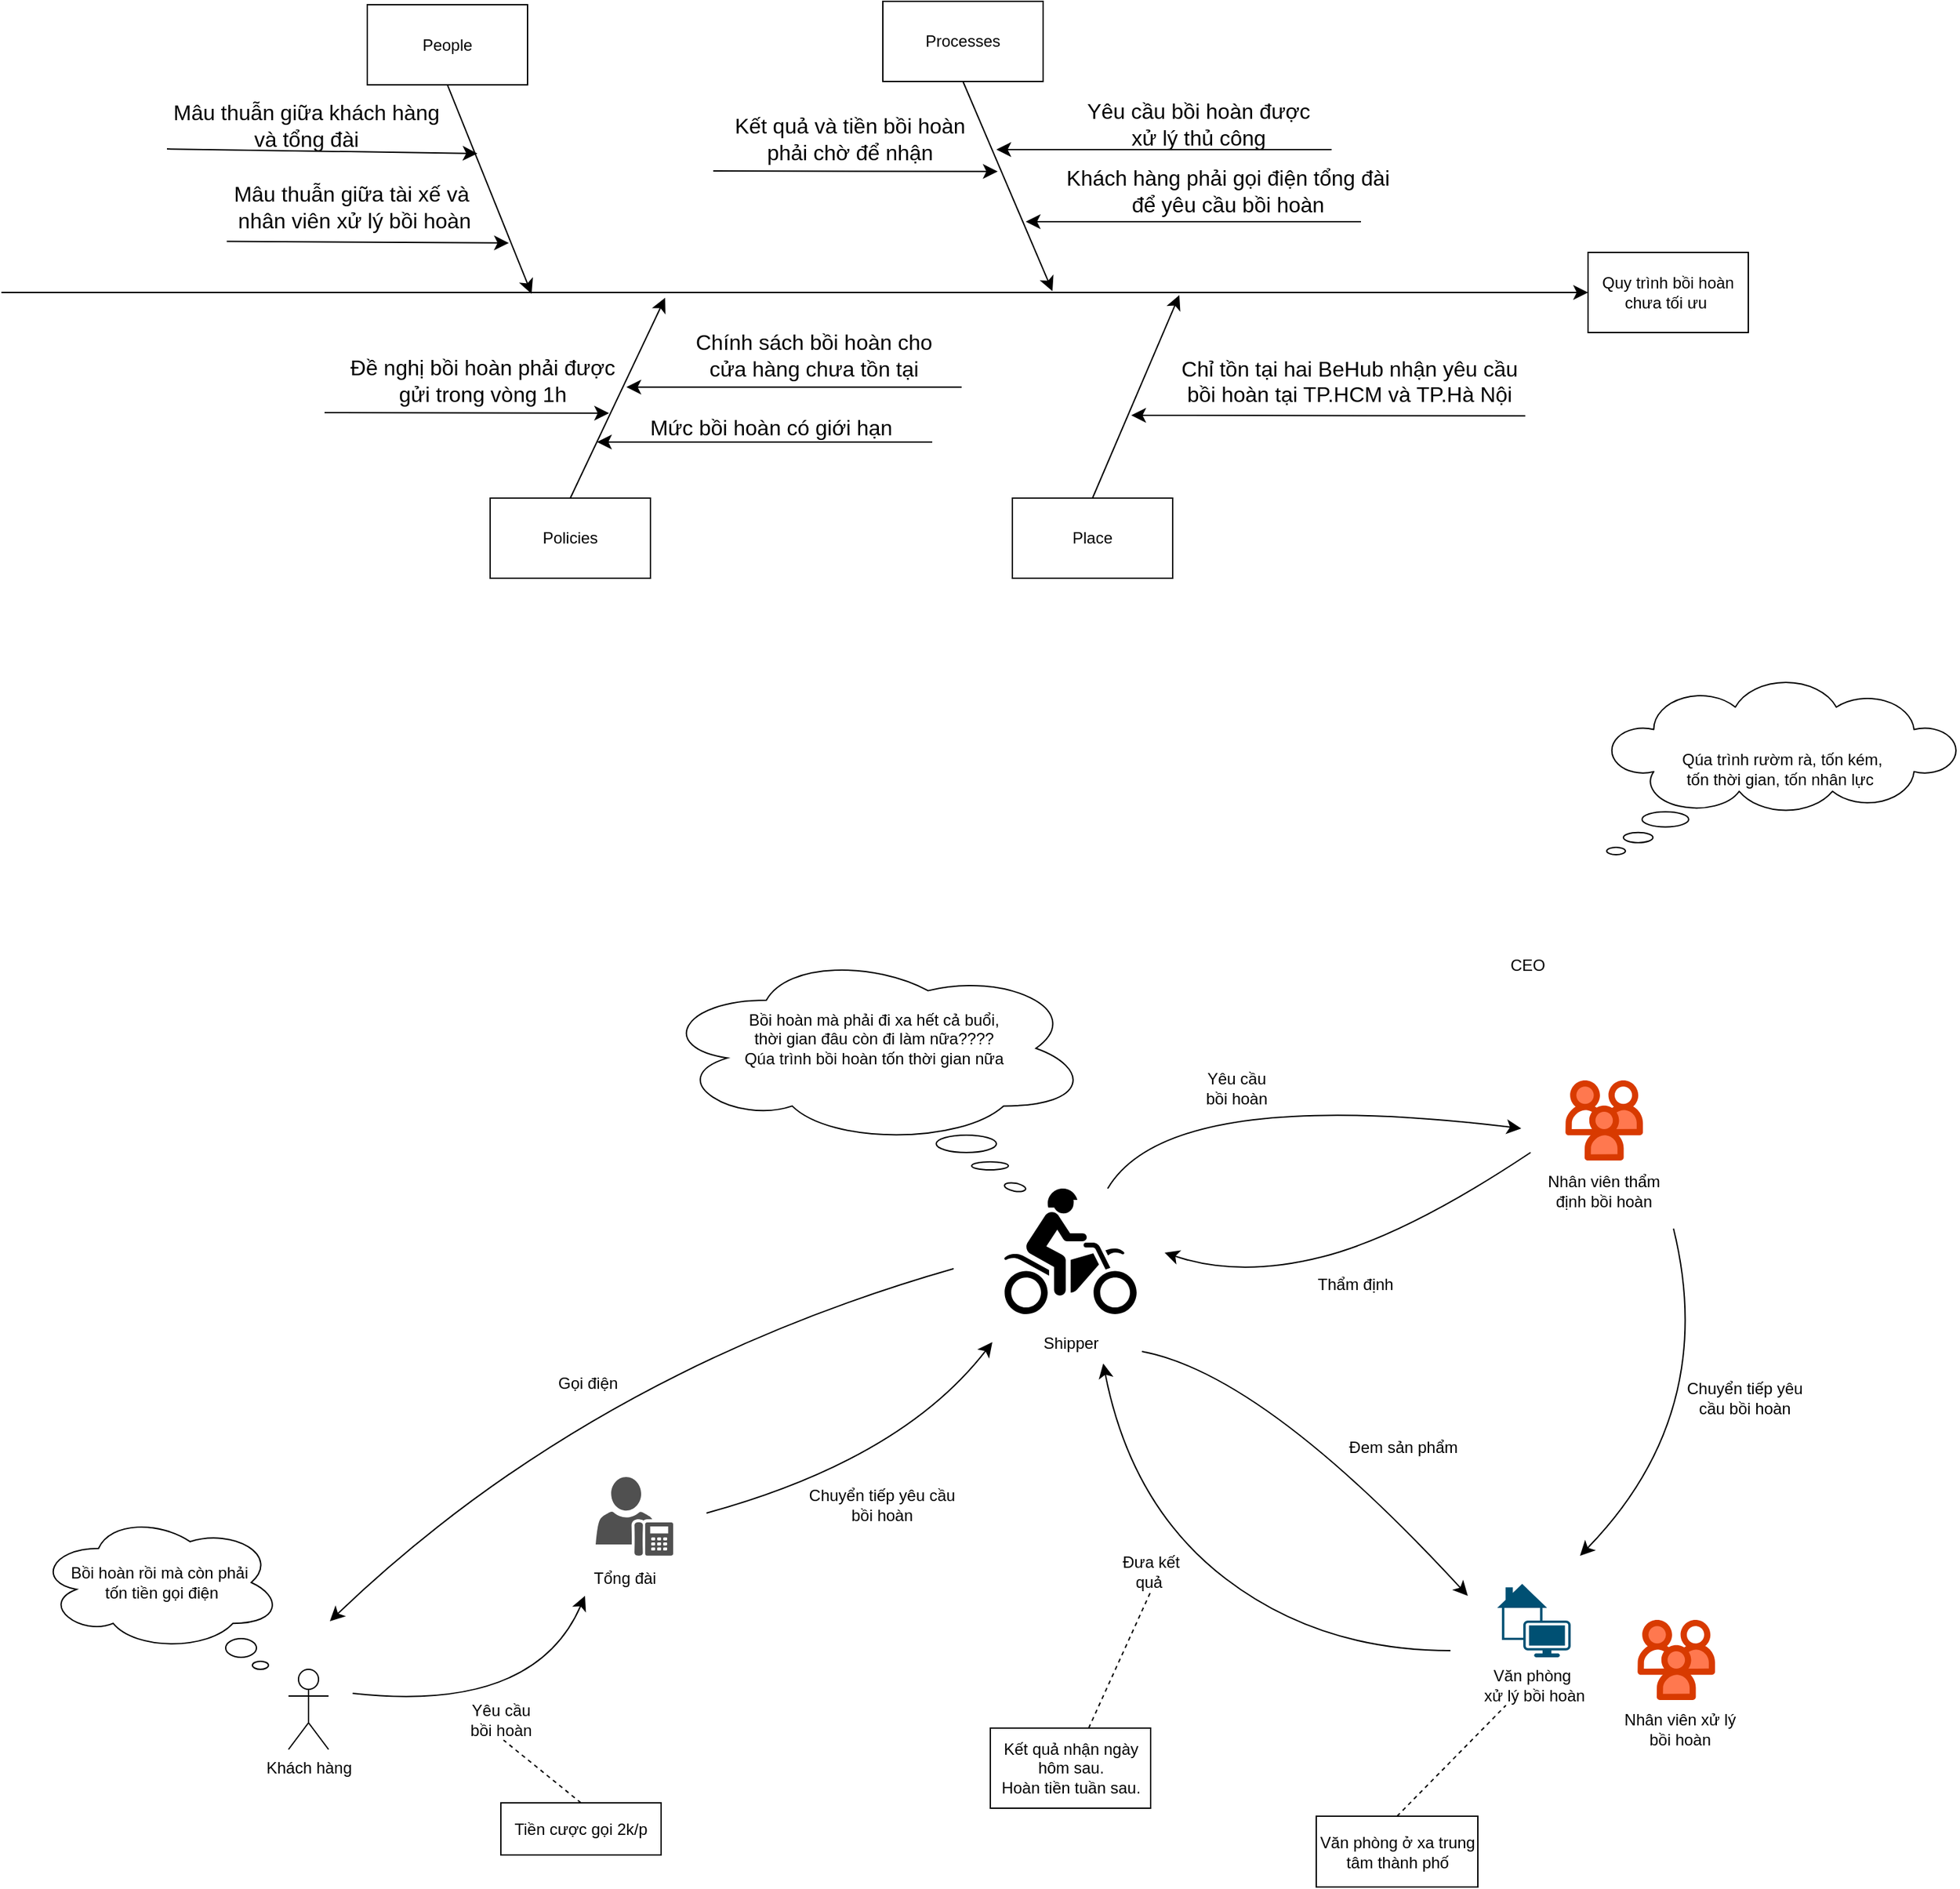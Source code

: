 <mxfile version="26.1.3">
  <diagram name="Page-1" id="skMmWQSyblpexci2RbYU">
    <mxGraphModel dx="3253" dy="1473" grid="0" gridSize="10" guides="1" tooltips="1" connect="1" arrows="1" fold="1" page="0" pageScale="1" pageWidth="850" pageHeight="1100" math="0" shadow="0">
      <root>
        <mxCell id="0" />
        <mxCell id="1" parent="0" />
        <mxCell id="IP3LngXVH1wphO-wjGAb-1" value="Quy trình bồi hoàn chưa tối ưu&amp;nbsp;" style="rounded=0;whiteSpace=wrap;html=1;" parent="1" vertex="1">
          <mxGeometry x="588" y="207" width="120" height="60" as="geometry" />
        </mxCell>
        <mxCell id="IP3LngXVH1wphO-wjGAb-5" value="" style="endArrow=classic;html=1;rounded=0;fontSize=12;startSize=8;endSize=8;curved=1;exitX=1;exitY=0.5;exitDx=0;exitDy=0;" parent="1" target="IP3LngXVH1wphO-wjGAb-1" edge="1">
          <mxGeometry width="50" height="50" relative="1" as="geometry">
            <mxPoint x="-600" y="237" as="sourcePoint" />
            <mxPoint x="-24" y="104" as="targetPoint" />
            <Array as="points">
              <mxPoint x="-79" y="237" />
            </Array>
          </mxGeometry>
        </mxCell>
        <mxCell id="IP3LngXVH1wphO-wjGAb-6" value="Place" style="rounded=0;whiteSpace=wrap;html=1;" parent="1" vertex="1">
          <mxGeometry x="157" y="391" width="120" height="60" as="geometry" />
        </mxCell>
        <mxCell id="IP3LngXVH1wphO-wjGAb-7" value="People" style="rounded=0;whiteSpace=wrap;html=1;" parent="1" vertex="1">
          <mxGeometry x="-326" y="21.54" width="120" height="60" as="geometry" />
        </mxCell>
        <mxCell id="IP3LngXVH1wphO-wjGAb-8" value="Processes" style="rounded=0;whiteSpace=wrap;html=1;" parent="1" vertex="1">
          <mxGeometry x="60" y="19" width="120" height="60" as="geometry" />
        </mxCell>
        <mxCell id="IP3LngXVH1wphO-wjGAb-9" value="Policies" style="rounded=0;whiteSpace=wrap;html=1;" parent="1" vertex="1">
          <mxGeometry x="-234" y="391" width="120" height="60" as="geometry" />
        </mxCell>
        <mxCell id="IP3LngXVH1wphO-wjGAb-10" value="" style="endArrow=classic;html=1;rounded=0;fontSize=12;startSize=8;endSize=8;curved=1;exitX=0.5;exitY=1;exitDx=0;exitDy=0;" parent="1" source="IP3LngXVH1wphO-wjGAb-8" edge="1">
          <mxGeometry width="50" height="50" relative="1" as="geometry">
            <mxPoint x="335" y="122" as="sourcePoint" />
            <mxPoint x="187" y="236" as="targetPoint" />
          </mxGeometry>
        </mxCell>
        <mxCell id="IP3LngXVH1wphO-wjGAb-11" value="" style="endArrow=classic;html=1;rounded=0;fontSize=12;startSize=8;endSize=8;curved=1;" parent="1" edge="1">
          <mxGeometry width="50" height="50" relative="1" as="geometry">
            <mxPoint x="396" y="130" as="sourcePoint" />
            <mxPoint x="145" y="130" as="targetPoint" />
          </mxGeometry>
        </mxCell>
        <mxCell id="IP3LngXVH1wphO-wjGAb-12" value="Yêu cầu bồi hoàn được&lt;br&gt;xử lý thủ công" style="text;html=1;align=center;verticalAlign=middle;resizable=0;points=[];autosize=1;strokeColor=none;fillColor=none;fontSize=16;" parent="1" vertex="1">
          <mxGeometry x="203" y="86" width="185" height="50" as="geometry" />
        </mxCell>
        <mxCell id="IP3LngXVH1wphO-wjGAb-14" value="Mâu thuẫn giữa khách hàng &lt;br&gt;và tổng đài" style="text;html=1;align=center;verticalAlign=middle;resizable=0;points=[];autosize=1;strokeColor=none;fillColor=none;fontSize=16;" parent="1" vertex="1">
          <mxGeometry x="-481" y="86.54" width="217" height="50" as="geometry" />
        </mxCell>
        <mxCell id="IP3LngXVH1wphO-wjGAb-15" value="" style="endArrow=classic;html=1;rounded=0;fontSize=12;startSize=8;endSize=8;curved=1;" parent="1" edge="1">
          <mxGeometry width="50" height="50" relative="1" as="geometry">
            <mxPoint x="418" y="184" as="sourcePoint" />
            <mxPoint x="167" y="184" as="targetPoint" />
          </mxGeometry>
        </mxCell>
        <mxCell id="IP3LngXVH1wphO-wjGAb-16" value="" style="endArrow=classic;html=1;rounded=0;fontSize=12;startSize=8;endSize=8;curved=1;exitX=0.5;exitY=0;exitDx=0;exitDy=0;" parent="1" source="IP3LngXVH1wphO-wjGAb-6" edge="1">
          <mxGeometry width="50" height="50" relative="1" as="geometry">
            <mxPoint x="205" y="237" as="sourcePoint" />
            <mxPoint x="282" y="239" as="targetPoint" />
          </mxGeometry>
        </mxCell>
        <mxCell id="IP3LngXVH1wphO-wjGAb-17" value="" style="endArrow=classic;html=1;rounded=0;fontSize=12;startSize=8;endSize=8;curved=1;exitX=0.989;exitY=0.734;exitDx=0;exitDy=0;exitPerimeter=0;" parent="1" source="IP3LngXVH1wphO-wjGAb-18" edge="1">
          <mxGeometry width="50" height="50" relative="1" as="geometry">
            <mxPoint x="583" y="329" as="sourcePoint" />
            <mxPoint x="246" y="329" as="targetPoint" />
          </mxGeometry>
        </mxCell>
        <mxCell id="IP3LngXVH1wphO-wjGAb-18" value="Chỉ tồn tại hai BeHub nhận yêu cầu&lt;br&gt;bồi hoàn tại TP.HCM và TP.Hà Nội&lt;div&gt;&lt;br&gt;&lt;/div&gt;" style="text;html=1;align=center;verticalAlign=middle;resizable=0;points=[];autosize=1;strokeColor=none;fillColor=none;fontSize=16;" parent="1" vertex="1">
          <mxGeometry x="274" y="278" width="270" height="70" as="geometry" />
        </mxCell>
        <mxCell id="IP3LngXVH1wphO-wjGAb-21" value="" style="endArrow=classic;html=1;rounded=0;fontSize=12;startSize=8;endSize=8;curved=1;" parent="1" edge="1">
          <mxGeometry width="50" height="50" relative="1" as="geometry">
            <mxPoint x="-67" y="146" as="sourcePoint" />
            <mxPoint x="146" y="146.41" as="targetPoint" />
          </mxGeometry>
        </mxCell>
        <mxCell id="IP3LngXVH1wphO-wjGAb-22" value="Chính sách bồi hoàn cho&lt;br&gt;cửa hàng chưa tồn tại" style="text;html=1;align=center;verticalAlign=middle;resizable=0;points=[];autosize=1;strokeColor=none;fillColor=none;fontSize=16;" parent="1" vertex="1">
          <mxGeometry x="-90" y="259" width="195" height="50" as="geometry" />
        </mxCell>
        <mxCell id="IP3LngXVH1wphO-wjGAb-23" value="" style="endArrow=classic;html=1;rounded=0;fontSize=12;startSize=8;endSize=8;curved=1;exitX=0.5;exitY=0;exitDx=0;exitDy=0;" parent="1" source="IP3LngXVH1wphO-wjGAb-9" edge="1">
          <mxGeometry width="50" height="50" relative="1" as="geometry">
            <mxPoint x="-46" y="393" as="sourcePoint" />
            <mxPoint x="-103" y="241" as="targetPoint" />
          </mxGeometry>
        </mxCell>
        <mxCell id="IP3LngXVH1wphO-wjGAb-24" value="" style="endArrow=classic;html=1;rounded=0;fontSize=12;startSize=8;endSize=8;curved=1;" parent="1" edge="1">
          <mxGeometry width="50" height="50" relative="1" as="geometry">
            <mxPoint x="119" y="307.82" as="sourcePoint" />
            <mxPoint x="-132" y="307.82" as="targetPoint" />
          </mxGeometry>
        </mxCell>
        <mxCell id="IP3LngXVH1wphO-wjGAb-25" value="" style="endArrow=classic;html=1;rounded=0;fontSize=12;startSize=8;endSize=8;curved=1;" parent="1" edge="1">
          <mxGeometry width="50" height="50" relative="1" as="geometry">
            <mxPoint x="97" y="349" as="sourcePoint" />
            <mxPoint x="-154" y="349" as="targetPoint" />
          </mxGeometry>
        </mxCell>
        <mxCell id="IP3LngXVH1wphO-wjGAb-26" value="Mức bồi hoàn có giới hạn" style="text;html=1;align=center;verticalAlign=middle;resizable=0;points=[];autosize=1;strokeColor=none;fillColor=none;fontSize=16;" parent="1" vertex="1">
          <mxGeometry x="-124" y="322" width="199" height="31" as="geometry" />
        </mxCell>
        <mxCell id="IP3LngXVH1wphO-wjGAb-27" value="Kết quả và tiền bồi hoàn &lt;br&gt;phải&amp;nbsp;chờ để nhận" style="text;html=1;align=center;verticalAlign=middle;resizable=0;points=[];autosize=1;strokeColor=none;fillColor=none;fontSize=16;" parent="1" vertex="1">
          <mxGeometry x="-61" y="97" width="191" height="50" as="geometry" />
        </mxCell>
        <mxCell id="IP3LngXVH1wphO-wjGAb-29" value="Đề nghị bồi hoàn phải được&lt;br&gt;gửi trong vòng 1h" style="text;html=1;align=center;verticalAlign=middle;resizable=0;points=[];autosize=1;strokeColor=none;fillColor=none;fontSize=16;" parent="1" vertex="1">
          <mxGeometry x="-348" y="278" width="216" height="50" as="geometry" />
        </mxCell>
        <mxCell id="IP3LngXVH1wphO-wjGAb-31" value="" style="endArrow=classic;html=1;rounded=0;fontSize=12;startSize=8;endSize=8;curved=1;" parent="1" edge="1">
          <mxGeometry width="50" height="50" relative="1" as="geometry">
            <mxPoint x="-358" y="327" as="sourcePoint" />
            <mxPoint x="-145" y="327.41" as="targetPoint" />
          </mxGeometry>
        </mxCell>
        <mxCell id="IP3LngXVH1wphO-wjGAb-32" value="Khách hàng phải gọi điện tổng đài&lt;br&gt;để yêu cầu bồi hoàn" style="text;html=1;align=center;verticalAlign=middle;resizable=0;points=[];autosize=1;strokeColor=none;fillColor=none;fontSize=16;" parent="1" vertex="1">
          <mxGeometry x="188" y="136" width="260" height="50" as="geometry" />
        </mxCell>
        <mxCell id="IP3LngXVH1wphO-wjGAb-34" value="" style="endArrow=classic;html=1;rounded=0;fontSize=12;startSize=8;endSize=8;curved=1;exitX=0.5;exitY=1;exitDx=0;exitDy=0;" parent="1" source="IP3LngXVH1wphO-wjGAb-7" edge="1">
          <mxGeometry width="50" height="50" relative="1" as="geometry">
            <mxPoint x="-270" y="70" as="sourcePoint" />
            <mxPoint x="-203" y="238" as="targetPoint" />
          </mxGeometry>
        </mxCell>
        <mxCell id="IP3LngXVH1wphO-wjGAb-35" value="" style="endArrow=classic;html=1;rounded=0;fontSize=12;startSize=8;endSize=8;curved=1;" parent="1" edge="1">
          <mxGeometry width="50" height="50" relative="1" as="geometry">
            <mxPoint x="-476" y="129.54" as="sourcePoint" />
            <mxPoint x="-243.5" y="132.95" as="targetPoint" />
          </mxGeometry>
        </mxCell>
        <mxCell id="IP3LngXVH1wphO-wjGAb-36" value="" style="endArrow=classic;html=1;rounded=0;fontSize=12;startSize=8;endSize=8;curved=1;exitX=0.024;exitY=1.025;exitDx=0;exitDy=0;exitPerimeter=0;" parent="1" source="IP3LngXVH1wphO-wjGAb-37" edge="1">
          <mxGeometry width="50" height="50" relative="1" as="geometry">
            <mxPoint x="-535" y="199.54" as="sourcePoint" />
            <mxPoint x="-220" y="199.95" as="targetPoint" />
          </mxGeometry>
        </mxCell>
        <mxCell id="IP3LngXVH1wphO-wjGAb-37" value="Mâu thuẫn giữa tài xế và&amp;nbsp;&lt;br&gt;nhân viên xử lý bồi hoàn" style="text;html=1;align=center;verticalAlign=middle;resizable=0;points=[];autosize=1;strokeColor=none;fillColor=none;fontSize=16;" parent="1" vertex="1">
          <mxGeometry x="-436" y="147.54" width="199" height="50" as="geometry" />
        </mxCell>
        <mxCell id="IP3LngXVH1wphO-wjGAb-39" value="Khách hàng" style="shape=umlActor;verticalLabelPosition=bottom;verticalAlign=top;html=1;outlineConnect=0;" parent="1" vertex="1">
          <mxGeometry x="-385" y="1268" width="30" height="60" as="geometry" />
        </mxCell>
        <mxCell id="IP3LngXVH1wphO-wjGAb-44" value="" style="sketch=0;pointerEvents=1;shadow=0;dashed=0;html=1;strokeColor=none;fillColor=#505050;labelPosition=center;verticalLabelPosition=bottom;verticalAlign=top;outlineConnect=0;align=center;shape=mxgraph.office.users.um_enabled_user;" parent="1" vertex="1">
          <mxGeometry x="-155" y="1124" width="58" height="59" as="geometry" />
        </mxCell>
        <mxCell id="IP3LngXVH1wphO-wjGAb-51" value="Tổng đài" style="text;html=1;align=center;verticalAlign=middle;whiteSpace=wrap;rounded=0;" parent="1" vertex="1">
          <mxGeometry x="-163" y="1187" width="60" height="26" as="geometry" />
        </mxCell>
        <mxCell id="IP3LngXVH1wphO-wjGAb-52" value="" style="endArrow=classic;html=1;rounded=0;fontSize=12;startSize=8;endSize=8;curved=1;entryX=0;entryY=1;entryDx=0;entryDy=0;" parent="1" target="IP3LngXVH1wphO-wjGAb-51" edge="1">
          <mxGeometry width="50" height="50" relative="1" as="geometry">
            <mxPoint x="-337" y="1286" as="sourcePoint" />
            <mxPoint x="-244" y="1259" as="targetPoint" />
            <Array as="points">
              <mxPoint x="-201" y="1301" />
            </Array>
          </mxGeometry>
        </mxCell>
        <mxCell id="IP3LngXVH1wphO-wjGAb-53" value="Yêu cầu&amp;nbsp;&lt;br&gt;bồi hoàn&amp;nbsp;" style="text;html=1;align=center;verticalAlign=middle;whiteSpace=wrap;rounded=0;" parent="1" vertex="1">
          <mxGeometry x="-254" y="1291" width="60" height="30" as="geometry" />
        </mxCell>
        <mxCell id="IP3LngXVH1wphO-wjGAb-55" value="" style="shape=mxgraph.signs.sports.dirt_bike;html=1;pointerEvents=1;fillColor=#000000;strokeColor=none;verticalLabelPosition=bottom;verticalAlign=top;align=center;" parent="1" vertex="1">
          <mxGeometry x="151" y="908" width="99" height="94" as="geometry" />
        </mxCell>
        <mxCell id="IP3LngXVH1wphO-wjGAb-56" value="Shipper" style="text;html=1;align=center;verticalAlign=middle;whiteSpace=wrap;rounded=0;" parent="1" vertex="1">
          <mxGeometry x="170.5" y="1009" width="60" height="30" as="geometry" />
        </mxCell>
        <mxCell id="U_PIkrMg_ZQXYNeByQK9-1" value="" style="verticalLabelPosition=bottom;aspect=fixed;html=1;shape=mxgraph.salesforce.employees;" vertex="1" parent="1">
          <mxGeometry x="625" y="1231" width="58.2" height="60" as="geometry" />
        </mxCell>
        <mxCell id="U_PIkrMg_ZQXYNeByQK9-2" value="" style="verticalLabelPosition=bottom;aspect=fixed;html=1;shape=mxgraph.salesforce.employees;" vertex="1" parent="1">
          <mxGeometry x="571" y="827" width="58.2" height="60" as="geometry" />
        </mxCell>
        <mxCell id="U_PIkrMg_ZQXYNeByQK9-3" value="Nhân viên thẩm định bồi hoàn" style="text;html=1;align=center;verticalAlign=middle;whiteSpace=wrap;rounded=0;" vertex="1" parent="1">
          <mxGeometry x="555.1" y="895" width="90" height="30" as="geometry" />
        </mxCell>
        <mxCell id="U_PIkrMg_ZQXYNeByQK9-6" value="" style="endArrow=classic;html=1;rounded=0;fontSize=12;startSize=8;endSize=8;curved=1;" edge="1" parent="1" source="IP3LngXVH1wphO-wjGAb-55">
          <mxGeometry width="50" height="50" relative="1" as="geometry">
            <mxPoint x="240" y="908" as="sourcePoint" />
            <mxPoint x="538" y="863" as="targetPoint" />
            <Array as="points">
              <mxPoint x="274" y="831" />
            </Array>
          </mxGeometry>
        </mxCell>
        <mxCell id="U_PIkrMg_ZQXYNeByQK9-7" value="Yêu cầu bồi hoàn" style="text;html=1;align=center;verticalAlign=middle;whiteSpace=wrap;rounded=0;" vertex="1" parent="1">
          <mxGeometry x="295" y="818" width="60" height="30" as="geometry" />
        </mxCell>
        <mxCell id="U_PIkrMg_ZQXYNeByQK9-8" value="" style="endArrow=classic;html=1;rounded=0;fontSize=12;startSize=8;endSize=8;curved=1;" edge="1" parent="1">
          <mxGeometry width="50" height="50" relative="1" as="geometry">
            <mxPoint x="545" y="881" as="sourcePoint" />
            <mxPoint x="271" y="956" as="targetPoint" />
            <Array as="points">
              <mxPoint x="452" y="943" />
              <mxPoint x="327" y="975" />
            </Array>
          </mxGeometry>
        </mxCell>
        <mxCell id="U_PIkrMg_ZQXYNeByQK9-9" value="Thẩm định" style="text;html=1;align=center;verticalAlign=middle;whiteSpace=wrap;rounded=0;" vertex="1" parent="1">
          <mxGeometry x="384" y="965" width="60" height="30" as="geometry" />
        </mxCell>
        <mxCell id="U_PIkrMg_ZQXYNeByQK9-10" value="Nhân viên xử lý bồi hoàn" style="text;html=1;align=center;verticalAlign=middle;whiteSpace=wrap;rounded=0;" vertex="1" parent="1">
          <mxGeometry x="606" y="1298" width="102" height="30" as="geometry" />
        </mxCell>
        <mxCell id="U_PIkrMg_ZQXYNeByQK9-17" value="" style="endArrow=classic;html=1;rounded=0;fontSize=12;startSize=8;endSize=8;curved=1;" edge="1" parent="1">
          <mxGeometry width="50" height="50" relative="1" as="geometry">
            <mxPoint x="652" y="938" as="sourcePoint" />
            <mxPoint x="582" y="1183" as="targetPoint" />
            <Array as="points">
              <mxPoint x="686" y="1076" />
            </Array>
          </mxGeometry>
        </mxCell>
        <mxCell id="U_PIkrMg_ZQXYNeByQK9-19" value="Chuyển tiếp yêu cầu bồi hoàn" style="text;html=1;align=center;verticalAlign=middle;whiteSpace=wrap;rounded=0;" vertex="1" parent="1">
          <mxGeometry x="656" y="1050" width="99" height="30" as="geometry" />
        </mxCell>
        <mxCell id="U_PIkrMg_ZQXYNeByQK9-20" value="" style="endArrow=classic;html=1;rounded=0;fontSize=12;startSize=8;endSize=8;curved=1;" edge="1" parent="1">
          <mxGeometry width="50" height="50" relative="1" as="geometry">
            <mxPoint x="254" y="1030" as="sourcePoint" />
            <mxPoint x="498" y="1213" as="targetPoint" />
            <Array as="points">
              <mxPoint x="345" y="1047" />
            </Array>
          </mxGeometry>
        </mxCell>
        <mxCell id="U_PIkrMg_ZQXYNeByQK9-23" value="Đem sản phẩm&amp;nbsp;" style="text;html=1;align=center;verticalAlign=middle;resizable=0;points=[];autosize=1;strokeColor=none;fillColor=none;" vertex="1" parent="1">
          <mxGeometry x="399" y="1089" width="103" height="26" as="geometry" />
        </mxCell>
        <mxCell id="U_PIkrMg_ZQXYNeByQK9-24" value="" style="endArrow=classic;html=1;rounded=0;fontSize=12;startSize=8;endSize=8;curved=1;" edge="1" parent="1">
          <mxGeometry width="50" height="50" relative="1" as="geometry">
            <mxPoint x="485" y="1254" as="sourcePoint" />
            <mxPoint x="225" y="1039" as="targetPoint" />
            <Array as="points">
              <mxPoint x="387" y="1254" />
              <mxPoint x="246" y="1146" />
            </Array>
          </mxGeometry>
        </mxCell>
        <mxCell id="U_PIkrMg_ZQXYNeByQK9-27" value="Đưa kết quả&amp;nbsp;" style="text;html=1;align=center;verticalAlign=middle;whiteSpace=wrap;rounded=0;" vertex="1" parent="1">
          <mxGeometry x="230.5" y="1180" width="60" height="30" as="geometry" />
        </mxCell>
        <mxCell id="U_PIkrMg_ZQXYNeByQK9-28" value="" style="endArrow=classic;html=1;rounded=0;fontSize=12;startSize=8;endSize=8;curved=1;entryX=0.5;entryY=1;entryDx=0;entryDy=0;" edge="1" parent="1">
          <mxGeometry width="50" height="50" relative="1" as="geometry">
            <mxPoint x="-72" y="1151" as="sourcePoint" />
            <mxPoint x="142" y="1023" as="targetPoint" />
            <Array as="points">
              <mxPoint x="74" y="1111" />
            </Array>
          </mxGeometry>
        </mxCell>
        <mxCell id="U_PIkrMg_ZQXYNeByQK9-32" value="Chuyển tiếp yêu cầu &lt;br&gt;bồi hoàn" style="text;html=1;align=center;verticalAlign=middle;resizable=0;points=[];autosize=1;strokeColor=none;fillColor=none;" vertex="1" parent="1">
          <mxGeometry x="-5" y="1124" width="127" height="41" as="geometry" />
        </mxCell>
        <mxCell id="U_PIkrMg_ZQXYNeByQK9-33" value="" style="endArrow=classic;html=1;rounded=0;fontSize=12;startSize=8;endSize=8;curved=1;" edge="1" parent="1">
          <mxGeometry width="50" height="50" relative="1" as="geometry">
            <mxPoint x="113" y="968" as="sourcePoint" />
            <mxPoint x="-354" y="1232" as="targetPoint" />
            <Array as="points">
              <mxPoint x="-160" y="1046" />
            </Array>
          </mxGeometry>
        </mxCell>
        <mxCell id="U_PIkrMg_ZQXYNeByQK9-34" value="Gọi điện&amp;nbsp;" style="text;html=1;align=center;verticalAlign=middle;whiteSpace=wrap;rounded=0;" vertex="1" parent="1">
          <mxGeometry x="-189" y="1039" width="60" height="30" as="geometry" />
        </mxCell>
        <mxCell id="U_PIkrMg_ZQXYNeByQK9-38" value="Bồi hoàn rồi mà còn phải&lt;br&gt;&amp;nbsp;tốn tiền gọi điện" style="ellipse;shape=cloud;whiteSpace=wrap;html=1;" vertex="1" parent="1">
          <mxGeometry x="-573" y="1152" width="183" height="102" as="geometry" />
        </mxCell>
        <mxCell id="U_PIkrMg_ZQXYNeByQK9-40" value="" style="ellipse;whiteSpace=wrap;html=1;" vertex="1" parent="1">
          <mxGeometry x="-432" y="1245" width="23" height="14" as="geometry" />
        </mxCell>
        <mxCell id="U_PIkrMg_ZQXYNeByQK9-41" value="" style="ellipse;whiteSpace=wrap;html=1;" vertex="1" parent="1">
          <mxGeometry x="-412" y="1262" width="12" height="6" as="geometry" />
        </mxCell>
        <mxCell id="U_PIkrMg_ZQXYNeByQK9-43" value="" style="points=[[0.115,0.05,0],[0.335,0,0],[0.98,0.52,0],[1,0.71,0],[0.68,1,0],[0.065,0.76,0],[0,0.33,0],[0.68,0.33,0]];verticalLabelPosition=bottom;sketch=0;html=1;verticalAlign=top;aspect=fixed;align=center;pointerEvents=1;shape=mxgraph.cisco19.home_office;fillColor=#005073;strokeColor=none;" vertex="1" parent="1">
          <mxGeometry x="520" y="1204" width="55" height="55" as="geometry" />
        </mxCell>
        <mxCell id="U_PIkrMg_ZQXYNeByQK9-45" value="Văn phòng&amp;nbsp;&lt;br&gt;xử lý bồi hoàn" style="text;html=1;align=center;verticalAlign=middle;whiteSpace=wrap;rounded=0;" vertex="1" parent="1">
          <mxGeometry x="505.5" y="1265" width="84" height="30" as="geometry" />
        </mxCell>
        <mxCell id="U_PIkrMg_ZQXYNeByQK9-46" value="Văn phòng ở xa trung tâm thành phố" style="rounded=0;whiteSpace=wrap;html=1;" vertex="1" parent="1">
          <mxGeometry x="384.5" y="1378" width="121" height="53" as="geometry" />
        </mxCell>
        <mxCell id="U_PIkrMg_ZQXYNeByQK9-47" value="" style="endArrow=none;dashed=1;html=1;rounded=0;entryX=0.25;entryY=1;entryDx=0;entryDy=0;exitX=0.5;exitY=0;exitDx=0;exitDy=0;" edge="1" parent="1" source="U_PIkrMg_ZQXYNeByQK9-46" target="U_PIkrMg_ZQXYNeByQK9-45">
          <mxGeometry width="50" height="50" relative="1" as="geometry">
            <mxPoint x="567" y="1457" as="sourcePoint" />
            <mxPoint x="617" y="1407" as="targetPoint" />
          </mxGeometry>
        </mxCell>
        <mxCell id="U_PIkrMg_ZQXYNeByQK9-48" value="Tiền cược gọi 2k/p" style="rounded=0;whiteSpace=wrap;html=1;" vertex="1" parent="1">
          <mxGeometry x="-226" y="1368" width="120" height="39" as="geometry" />
        </mxCell>
        <mxCell id="U_PIkrMg_ZQXYNeByQK9-49" value="" style="endArrow=none;dashed=1;html=1;rounded=0;entryX=0.5;entryY=1;entryDx=0;entryDy=0;exitX=0.5;exitY=0;exitDx=0;exitDy=0;" edge="1" parent="1" source="U_PIkrMg_ZQXYNeByQK9-48" target="IP3LngXVH1wphO-wjGAb-53">
          <mxGeometry width="50" height="50" relative="1" as="geometry">
            <mxPoint x="-66" y="1354" as="sourcePoint" />
            <mxPoint x="-16" y="1304" as="targetPoint" />
          </mxGeometry>
        </mxCell>
        <mxCell id="U_PIkrMg_ZQXYNeByQK9-50" value="Bồi hoàn mà phải đi xa hết cả buổi, &lt;br&gt;thời gian đâu còn đi làm nữa????&lt;br&gt;Qúa trình bồi hoàn tốn thời gian nữa&lt;br&gt;&lt;div&gt;&lt;br&gt;&lt;/div&gt;" style="ellipse;shape=cloud;whiteSpace=wrap;html=1;" vertex="1" parent="1">
          <mxGeometry x="-108" y="731" width="323" height="144" as="geometry" />
        </mxCell>
        <mxCell id="U_PIkrMg_ZQXYNeByQK9-51" value="" style="ellipse;whiteSpace=wrap;html=1;" vertex="1" parent="1">
          <mxGeometry x="100" y="868" width="45" height="13" as="geometry" />
        </mxCell>
        <mxCell id="U_PIkrMg_ZQXYNeByQK9-52" value="" style="ellipse;whiteSpace=wrap;html=1;" vertex="1" parent="1">
          <mxGeometry x="126.5" y="888" width="27.5" height="6" as="geometry" />
        </mxCell>
        <mxCell id="U_PIkrMg_ZQXYNeByQK9-53" value="" style="ellipse;whiteSpace=wrap;html=1;rotation=10;" vertex="1" parent="1">
          <mxGeometry x="151" y="904" width="16" height="6" as="geometry" />
        </mxCell>
        <mxCell id="U_PIkrMg_ZQXYNeByQK9-54" value="" style="shape=image;html=1;verticalAlign=top;verticalLabelPosition=bottom;labelBackgroundColor=#ffffff;imageAspect=0;aspect=fixed;image=https://cdn4.iconfinder.com/data/icons/ionicons/512/icon-eye-128.png" vertex="1" parent="1">
          <mxGeometry x="485" y="621" width="128" height="128" as="geometry" />
        </mxCell>
        <mxCell id="U_PIkrMg_ZQXYNeByQK9-56" value="Kết quả nhận ngày hôm sau.&lt;br&gt;Hoàn tiền tuần sau." style="rounded=0;whiteSpace=wrap;html=1;" vertex="1" parent="1">
          <mxGeometry x="140.5" y="1312" width="120" height="60" as="geometry" />
        </mxCell>
        <mxCell id="U_PIkrMg_ZQXYNeByQK9-57" value="" style="endArrow=none;dashed=1;html=1;rounded=0;entryX=0.5;entryY=1;entryDx=0;entryDy=0;" edge="1" parent="1" source="U_PIkrMg_ZQXYNeByQK9-56" target="U_PIkrMg_ZQXYNeByQK9-27">
          <mxGeometry width="50" height="50" relative="1" as="geometry">
            <mxPoint x="231" y="1129" as="sourcePoint" />
            <mxPoint x="281" y="1079" as="targetPoint" />
          </mxGeometry>
        </mxCell>
        <mxCell id="U_PIkrMg_ZQXYNeByQK9-58" value="CEO" style="text;html=1;align=center;verticalAlign=middle;whiteSpace=wrap;rounded=0;" vertex="1" parent="1">
          <mxGeometry x="513" y="726" width="60" height="30" as="geometry" />
        </mxCell>
        <mxCell id="U_PIkrMg_ZQXYNeByQK9-59" value="Qúa trình rườm rà, tốn kém, &lt;br&gt;tốn thời gian, tốn nhân lực&amp;nbsp;" style="whiteSpace=wrap;html=1;shape=mxgraph.basic.cloud_callout" vertex="1" parent="1">
          <mxGeometry x="602" y="529" width="263" height="129" as="geometry" />
        </mxCell>
      </root>
    </mxGraphModel>
  </diagram>
</mxfile>
